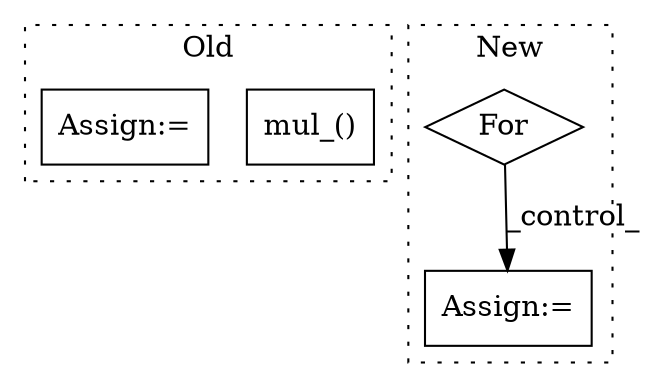 digraph G {
subgraph cluster0 {
1 [label="mul_()" a="75" s="2478,2518" l="7,1" shape="box"];
4 [label="Assign:=" a="68" s="2388" l="3" shape="box"];
label = "Old";
style="dotted";
}
subgraph cluster1 {
2 [label="For" a="107" s="1705,1735" l="4,14" shape="diamond"];
3 [label="Assign:=" a="68" s="1809" l="3" shape="box"];
label = "New";
style="dotted";
}
2 -> 3 [label="_control_"];
}